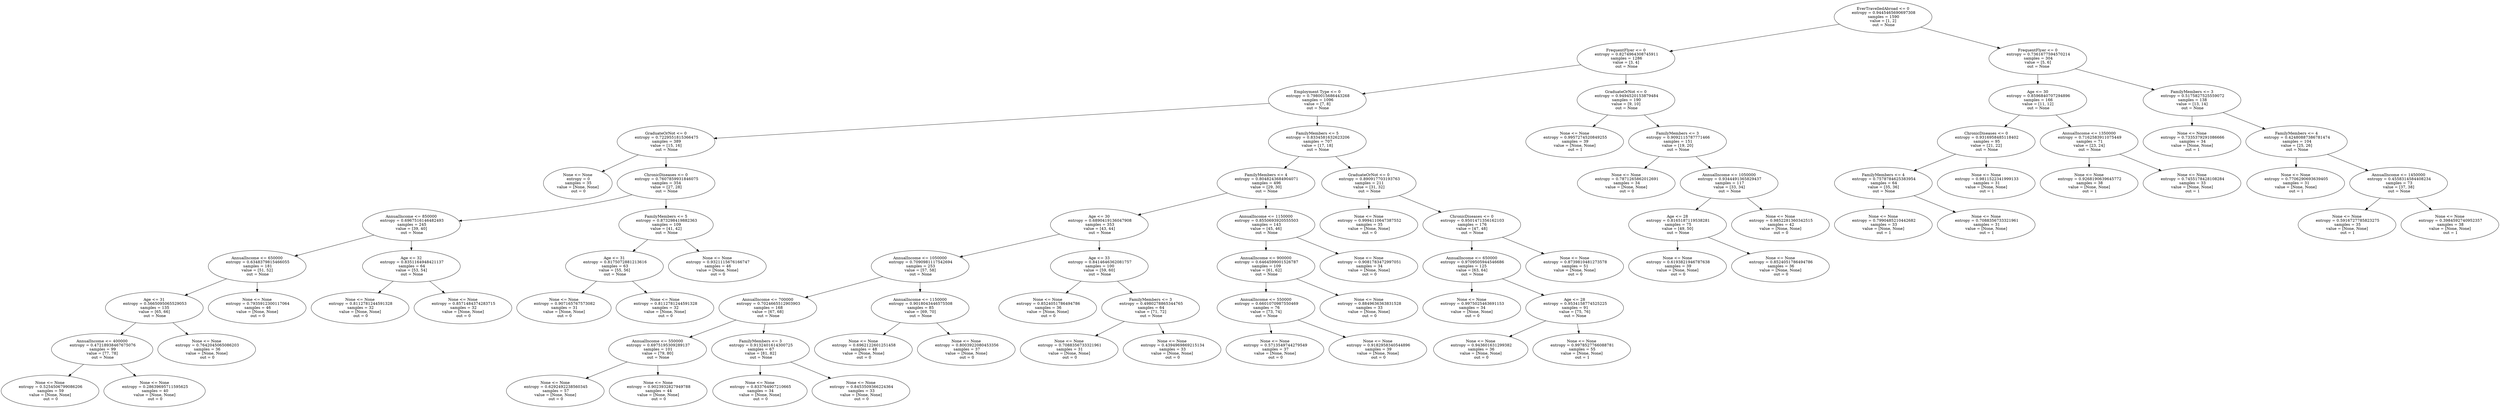 digraph {
	0 [label="EverTravelledAbroad <= 0
 entropy = 0.9445465690697308
 samples = 1590
 value = [1, 2] 
 out = None"]
	1 [label="FrequentFlyer <= 0
 entropy = 0.8274964308745911
 samples = 1286
 value = [3, 4] 
 out = None"]
	2 [label="FrequentFlyer <= 0
 entropy = 0.7361677594570214
 samples = 304
 value = [5, 6] 
 out = None"]
	3 [label="Employment Type <= 0
 entropy = 0.7980015686443268
 samples = 1096
 value = [7, 8] 
 out = None"]
	4 [label="GraduateOrNot <= 0
 entropy = 0.9494520153879484
 samples = 190
 value = [9, 10] 
 out = None"]
	5 [label="Age <= 30
 entropy = 0.8596840707294896
 samples = 166
 value = [11, 12] 
 out = None"]
	6 [label="FamilyMembers <= 3
 entropy = 0.5175827525559072
 samples = 138
 value = [13, 14] 
 out = None"]
	7 [label="GraduateOrNot <= 0
 entropy = 0.7229551815366475
 samples = 389
 value = [15, 16] 
 out = None"]
	8 [label="FamilyMembers <= 5
 entropy = 0.8334581632623206
 samples = 707
 value = [17, 18] 
 out = None"]
	9 [label="None <= None
 entropy = 0.9957274520849255
 samples = 39
 value = [None, None] 
 out = 1"]
	10 [label="FamilyMembers <= 3
 entropy = 0.9092115787771466
 samples = 151
 value = [19, 20] 
 out = None"]
	11 [label="ChronicDiseases <= 0
 entropy = 0.9316958485118402
 samples = 95
 value = [21, 22] 
 out = None"]
	12 [label="AnnualIncome <= 1350000
 entropy = 0.7162583911075449
 samples = 71
 value = [23, 24] 
 out = None"]
	13 [label="None <= None
 entropy = 0.7335379291086666
 samples = 34
 value = [None, None] 
 out = 1"]
	14 [label="FamilyMembers <= 4
 entropy = 0.42480887386781474
 samples = 104
 value = [25, 26] 
 out = None"]
	15 [label="None <= None
 entropy = 0
 samples = 35
 value = [None, None] 
 out = 0"]
	16 [label="ChronicDiseases <= 0
 entropy = 0.7607859931846075
 samples = 354
 value = [27, 28] 
 out = None"]
	17 [label="FamilyMembers <= 4
 entropy = 0.8048243684904071
 samples = 496
 value = [29, 30] 
 out = None"]
	18 [label="GraduateOrNot <= 0
 entropy = 0.890917703193763
 samples = 211
 value = [31, 32] 
 out = None"]
	19 [label="None <= None
 entropy = 0.7871265862012691
 samples = 34
 value = [None, None] 
 out = 0"]
	20 [label="AnnualIncome <= 1050000
 entropy = 0.9344491365829437
 samples = 117
 value = [33, 34] 
 out = None"]
	21 [label="FamilyMembers <= 4
 entropy = 0.7578784625383954
 samples = 64
 value = [35, 36] 
 out = None"]
	22 [label="None <= None
 entropy = 0.9811522341999133
 samples = 31
 value = [None, None] 
 out = 1"]
	23 [label="None <= None
 entropy = 0.9268190639645772
 samples = 38
 value = [None, None] 
 out = 1"]
	24 [label="None <= None
 entropy = 0.7455178428108284
 samples = 33
 value = [None, None] 
 out = 1"]
	25 [label="None <= None
 entropy = 0.7706290693639405
 samples = 31
 value = [None, None] 
 out = 1"]
	26 [label="AnnualIncome <= 1450000
 entropy = 0.4558314584408234
 samples = 73
 value = [37, 38] 
 out = None"]
	27 [label="AnnualIncome <= 850000
 entropy = 0.6967516146482493
 samples = 245
 value = [39, 40] 
 out = None"]
	28 [label="FamilyMembers <= 5
 entropy = 0.873298419882363
 samples = 109
 value = [41, 42] 
 out = None"]
	29 [label="Age <= 30
 entropy = 0.6890419136047908
 samples = 353
 value = [43, 44] 
 out = None"]
	30 [label="AnnualIncome <= 1150000
 entropy = 0.8550693920555503
 samples = 143
 value = [45, 46] 
 out = None"]
	31 [label="None <= None
 entropy = 0.9994110647387552
 samples = 35
 value = [None, None] 
 out = 0"]
	32 [label="ChronicDiseases <= 0
 entropy = 0.9501471356162103
 samples = 176
 value = [47, 48] 
 out = None"]
	33 [label="Age <= 28
 entropy = 0.8165187119538281
 samples = 75
 value = [49, 50] 
 out = None"]
	34 [label="None <= None
 entropy = 0.9852281360342515
 samples = 42
 value = [None, None] 
 out = 0"]
	35 [label="None <= None
 entropy = 0.7990485210442682
 samples = 33
 value = [None, None] 
 out = 1"]
	36 [label="None <= None
 entropy = 0.7088356733321961
 samples = 31
 value = [None, None] 
 out = 1"]
	37 [label="None <= None
 entropy = 0.5916727785823275
 samples = 35
 value = [None, None] 
 out = 1"]
	38 [label="None <= None
 entropy = 0.3984592740952357
 samples = 38
 value = [None, None] 
 out = 1"]
	39 [label="AnnualIncome <= 650000
 entropy = 0.6348379815466055
 samples = 181
 value = [51, 52] 
 out = None"]
	40 [label="Age <= 32
 entropy = 0.8351164948421137
 samples = 64
 value = [53, 54] 
 out = None"]
	41 [label="Age <= 31
 entropy = 0.8175072881213616
 samples = 63
 value = [55, 56] 
 out = None"]
	42 [label="None <= None
 entropy = 0.9321115676166747
 samples = 46
 value = [None, None] 
 out = 0"]
	43 [label="AnnualIncome <= 1050000
 entropy = 0.7090981117542694
 samples = 253
 value = [57, 58] 
 out = None"]
	44 [label="Age <= 33
 entropy = 0.8414646362081757
 samples = 100
 value = [59, 60] 
 out = None"]
	45 [label="AnnualIncome <= 900000
 entropy = 0.6464599001526787
 samples = 109
 value = [61, 62] 
 out = None"]
	46 [label="None <= None
 entropy = 0.9081783472997051
 samples = 34
 value = [None, None] 
 out = 0"]
	47 [label="AnnualIncome <= 650000
 entropy = 0.9709505944546686
 samples = 125
 value = [63, 64] 
 out = None"]
	48 [label="None <= None
 entropy = 0.8739810481273578
 samples = 51
 value = [None, None] 
 out = 0"]
	49 [label="None <= None
 entropy = 0.6193821946787638
 samples = 39
 value = [None, None] 
 out = 0"]
	50 [label="None <= None
 entropy = 0.8524051786494786
 samples = 36
 value = [None, None] 
 out = 0"]
	51 [label="Age <= 31
 entropy = 0.5665095065529053
 samples = 135
 value = [65, 66] 
 out = None"]
	52 [label="None <= None
 entropy = 0.7935912300117064
 samples = 46
 value = [None, None] 
 out = 0"]
	53 [label="None <= None
 entropy = 0.8112781244591328
 samples = 32
 value = [None, None] 
 out = 0"]
	54 [label="None <= None
 entropy = 0.8571484374283715
 samples = 32
 value = [None, None] 
 out = 0"]
	55 [label="None <= None
 entropy = 0.907165767573082
 samples = 31
 value = [None, None] 
 out = 0"]
	56 [label="None <= None
 entropy = 0.8112781244591328
 samples = 32
 value = [None, None] 
 out = 0"]
	57 [label="AnnualIncome <= 700000
 entropy = 0.7024665512903903
 samples = 168
 value = [67, 68] 
 out = None"]
	58 [label="AnnualIncome <= 1150000
 entropy = 0.9018043446575508
 samples = 85
 value = [69, 70] 
 out = None"]
	59 [label="None <= None
 entropy = 0.8524051786494786
 samples = 36
 value = [None, None] 
 out = 0"]
	60 [label="FamilyMembers <= 3
 entropy = 0.4980278865344765
 samples = 64
 value = [71, 72] 
 out = None"]
	61 [label="AnnualIncome <= 550000
 entropy = 0.6601070987550469
 samples = 76
 value = [73, 74] 
 out = None"]
	62 [label="None <= None
 entropy = 0.8849636363831528
 samples = 33
 value = [None, None] 
 out = 0"]
	63 [label="None <= None
 entropy = 0.9975025463691153
 samples = 34
 value = [None, None] 
 out = 0"]
	64 [label="Age <= 28
 entropy = 0.9534158774525225
 samples = 91
 value = [75, 76] 
 out = None"]
	65 [label="AnnualIncome <= 400000
 entropy = 0.47218938467675076
 samples = 99
 value = [77, 78] 
 out = None"]
	66 [label="None <= None
 entropy = 0.7642045065086203
 samples = 36
 value = [None, None] 
 out = 0"]
	67 [label="AnnualIncome <= 550000
 entropy = 0.6975195309289137
 samples = 101
 value = [79, 80] 
 out = None"]
	68 [label="FamilyMembers <= 3
 entropy = 0.9132401614300725
 samples = 67
 value = [81, 82] 
 out = None"]
	69 [label="None <= None
 entropy = 0.6962122601251458
 samples = 48
 value = [None, None] 
 out = 0"]
	70 [label="None <= None
 entropy = 0.8003922080453356
 samples = 37
 value = [None, None] 
 out = 0"]
	71 [label="None <= None
 entropy = 0.7088356733321961
 samples = 31
 value = [None, None] 
 out = 0"]
	72 [label="None <= None
 entropy = 0.4394969869215134
 samples = 33
 value = [None, None] 
 out = 0"]
	73 [label="None <= None
 entropy = 0.5713549744279549
 samples = 37
 value = [None, None] 
 out = 0"]
	74 [label="None <= None
 entropy = 0.9182958340544896
 samples = 39
 value = [None, None] 
 out = 0"]
	75 [label="None <= None
 entropy = 0.943601631299382
 samples = 36
 value = [None, None] 
 out = 0"]
	76 [label="None <= None
 entropy = 0.9978527766088781
 samples = 55
 value = [None, None] 
 out = 1"]
	77 [label="None <= None
 entropy = 0.5254506799086206
 samples = 59
 value = [None, None] 
 out = 0"]
	78 [label="None <= None
 entropy = 0.28639695711595625
 samples = 40
 value = [None, None] 
 out = 0"]
	79 [label="None <= None
 entropy = 0.6292492238560345
 samples = 57
 value = [None, None] 
 out = 0"]
	80 [label="None <= None
 entropy = 0.9023932827949788
 samples = 44
 value = [None, None] 
 out = 0"]
	81 [label="None <= None
 entropy = 0.833764907210665
 samples = 34
 value = [None, None] 
 out = 0"]
	82 [label="None <= None
 entropy = 0.8453509366224364
 samples = 33
 value = [None, None] 
 out = 0"]
	0 -> 1
	0 -> 2
	1 -> 3
	1 -> 4
	2 -> 5
	2 -> 6
	3 -> 7
	3 -> 8
	4 -> 9
	4 -> 10
	5 -> 11
	5 -> 12
	6 -> 13
	6 -> 14
	7 -> 15
	7 -> 16
	8 -> 17
	8 -> 18
	10 -> 19
	10 -> 20
	11 -> 21
	11 -> 22
	12 -> 23
	12 -> 24
	14 -> 25
	14 -> 26
	16 -> 27
	16 -> 28
	17 -> 29
	17 -> 30
	18 -> 31
	18 -> 32
	20 -> 33
	20 -> 34
	21 -> 35
	21 -> 36
	26 -> 37
	26 -> 38
	27 -> 39
	27 -> 40
	28 -> 41
	28 -> 42
	29 -> 43
	29 -> 44
	30 -> 45
	30 -> 46
	32 -> 47
	32 -> 48
	33 -> 49
	33 -> 50
	39 -> 51
	39 -> 52
	40 -> 53
	40 -> 54
	41 -> 55
	41 -> 56
	43 -> 57
	43 -> 58
	44 -> 59
	44 -> 60
	45 -> 61
	45 -> 62
	47 -> 63
	47 -> 64
	51 -> 65
	51 -> 66
	57 -> 67
	57 -> 68
	58 -> 69
	58 -> 70
	60 -> 71
	60 -> 72
	61 -> 73
	61 -> 74
	64 -> 75
	64 -> 76
	65 -> 77
	65 -> 78
	67 -> 79
	67 -> 80
	68 -> 81
	68 -> 82
}
